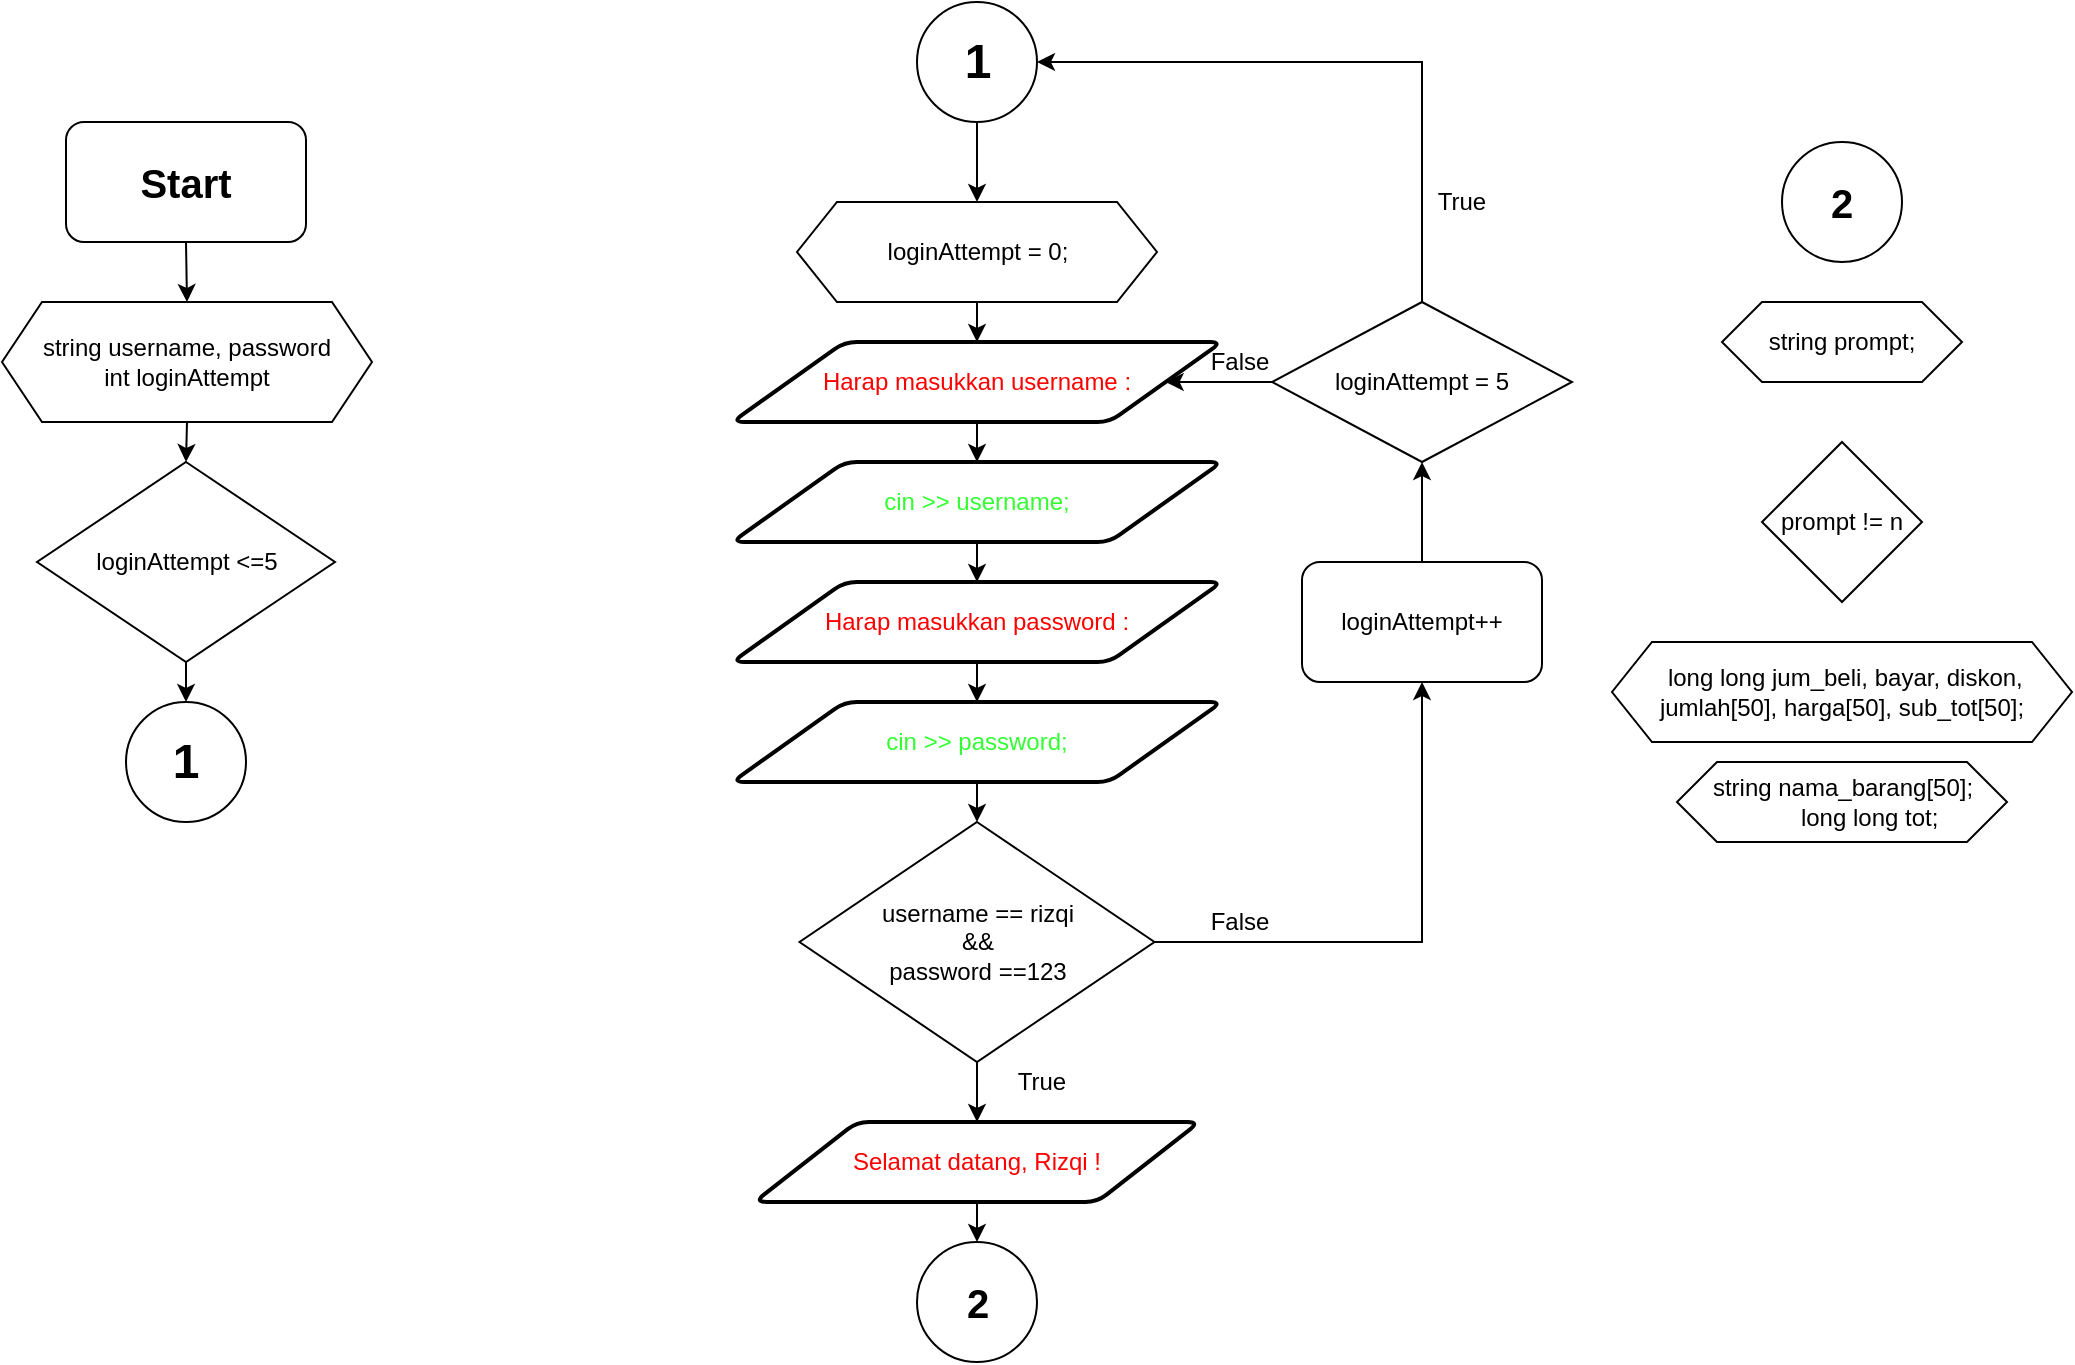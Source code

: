 <mxfile version="14.1.2" type="github">
  <diagram id="VfqWdmrUvwHAs4061OCg" name="Page-1">
    <mxGraphModel dx="1099" dy="1738" grid="1" gridSize="10" guides="1" tooltips="1" connect="1" arrows="1" fold="1" page="1" pageScale="1" pageWidth="850" pageHeight="1100" math="0" shadow="0">
      <root>
        <mxCell id="0" />
        <mxCell id="1" parent="0" />
        <mxCell id="EDQNq00aGLGoHW4VI6uu-7" style="edgeStyle=orthogonalEdgeStyle;rounded=0;orthogonalLoop=1;jettySize=auto;html=1;exitX=0.5;exitY=1;exitDx=0;exitDy=0;entryX=0.5;entryY=0;entryDx=0;entryDy=0;" parent="1" source="EDQNq00aGLGoHW4VI6uu-1" target="EDQNq00aGLGoHW4VI6uu-3" edge="1">
          <mxGeometry relative="1" as="geometry" />
        </mxCell>
        <mxCell id="EDQNq00aGLGoHW4VI6uu-1" value="&lt;b&gt;&lt;font style=&quot;font-size: 20px&quot;&gt;Start&lt;/font&gt;&lt;/b&gt;" style="rounded=1;whiteSpace=wrap;html=1;" parent="1" vertex="1">
          <mxGeometry x="92" y="40" width="120" height="60" as="geometry" />
        </mxCell>
        <mxCell id="EDQNq00aGLGoHW4VI6uu-8" style="edgeStyle=orthogonalEdgeStyle;rounded=0;orthogonalLoop=1;jettySize=auto;html=1;exitX=0.5;exitY=1;exitDx=0;exitDy=0;entryX=0.5;entryY=0;entryDx=0;entryDy=0;" parent="1" source="EDQNq00aGLGoHW4VI6uu-3" target="EDQNq00aGLGoHW4VI6uu-4" edge="1">
          <mxGeometry relative="1" as="geometry" />
        </mxCell>
        <mxCell id="EDQNq00aGLGoHW4VI6uu-3" value="&lt;div&gt;string username, password&lt;/div&gt;&lt;div&gt;int loginAttempt&lt;br&gt;&lt;/div&gt;" style="shape=hexagon;perimeter=hexagonPerimeter2;whiteSpace=wrap;html=1;fixedSize=1;" parent="1" vertex="1">
          <mxGeometry x="60" y="130" width="185" height="60" as="geometry" />
        </mxCell>
        <mxCell id="EDQNq00aGLGoHW4VI6uu-9" style="edgeStyle=orthogonalEdgeStyle;rounded=0;orthogonalLoop=1;jettySize=auto;html=1;exitX=0.5;exitY=1;exitDx=0;exitDy=0;entryX=0.5;entryY=0;entryDx=0;entryDy=0;entryPerimeter=0;" parent="1" source="EDQNq00aGLGoHW4VI6uu-4" edge="1">
          <mxGeometry relative="1" as="geometry">
            <mxPoint x="152" y="330" as="targetPoint" />
          </mxGeometry>
        </mxCell>
        <mxCell id="EDQNq00aGLGoHW4VI6uu-4" value="loginAttempt &amp;lt;=5" style="rhombus;whiteSpace=wrap;html=1;" parent="1" vertex="1">
          <mxGeometry x="77.5" y="210" width="149" height="100" as="geometry" />
        </mxCell>
        <mxCell id="EDQNq00aGLGoHW4VI6uu-10" value="&lt;b&gt;&lt;font style=&quot;font-size: 24px&quot;&gt;1&lt;/font&gt;&lt;/b&gt;" style="ellipse;whiteSpace=wrap;html=1;aspect=fixed;" parent="1" vertex="1">
          <mxGeometry x="122" y="330" width="60" height="60" as="geometry" />
        </mxCell>
        <mxCell id="EDQNq00aGLGoHW4VI6uu-18" style="edgeStyle=orthogonalEdgeStyle;rounded=0;orthogonalLoop=1;jettySize=auto;html=1;exitX=0.5;exitY=1;exitDx=0;exitDy=0;entryX=0.5;entryY=0;entryDx=0;entryDy=0;" parent="1" source="EDQNq00aGLGoHW4VI6uu-11" target="EDQNq00aGLGoHW4VI6uu-13" edge="1">
          <mxGeometry relative="1" as="geometry" />
        </mxCell>
        <mxCell id="EDQNq00aGLGoHW4VI6uu-11" value="&lt;font color=&quot;#FF0000&quot;&gt;Harap masukkan username :&lt;/font&gt;" style="shape=parallelogram;html=1;strokeWidth=2;perimeter=parallelogramPerimeter;whiteSpace=wrap;rounded=1;arcSize=12;size=0.23;" parent="1" vertex="1">
          <mxGeometry x="425" y="150" width="245" height="40" as="geometry" />
        </mxCell>
        <mxCell id="EDQNq00aGLGoHW4VI6uu-19" style="edgeStyle=orthogonalEdgeStyle;rounded=0;orthogonalLoop=1;jettySize=auto;html=1;exitX=0.5;exitY=1;exitDx=0;exitDy=0;entryX=0.5;entryY=0;entryDx=0;entryDy=0;" parent="1" source="EDQNq00aGLGoHW4VI6uu-13" target="EDQNq00aGLGoHW4VI6uu-14" edge="1">
          <mxGeometry relative="1" as="geometry" />
        </mxCell>
        <mxCell id="EDQNq00aGLGoHW4VI6uu-13" value="&lt;font color=&quot;#33FF33&quot;&gt;cin &amp;gt;&amp;gt; username;&lt;/font&gt;" style="shape=parallelogram;html=1;strokeWidth=2;perimeter=parallelogramPerimeter;whiteSpace=wrap;rounded=1;arcSize=12;size=0.23;" parent="1" vertex="1">
          <mxGeometry x="425" y="210" width="245" height="40" as="geometry" />
        </mxCell>
        <mxCell id="EDQNq00aGLGoHW4VI6uu-20" style="edgeStyle=orthogonalEdgeStyle;rounded=0;orthogonalLoop=1;jettySize=auto;html=1;exitX=0.5;exitY=1;exitDx=0;exitDy=0;entryX=0.5;entryY=0;entryDx=0;entryDy=0;" parent="1" source="EDQNq00aGLGoHW4VI6uu-14" target="EDQNq00aGLGoHW4VI6uu-15" edge="1">
          <mxGeometry relative="1" as="geometry" />
        </mxCell>
        <mxCell id="EDQNq00aGLGoHW4VI6uu-14" value="&lt;font color=&quot;#FF0000&quot;&gt;Harap masukkan password :&lt;/font&gt;" style="shape=parallelogram;html=1;strokeWidth=2;perimeter=parallelogramPerimeter;whiteSpace=wrap;rounded=1;arcSize=12;size=0.23;" parent="1" vertex="1">
          <mxGeometry x="425" y="270" width="245" height="40" as="geometry" />
        </mxCell>
        <mxCell id="EDQNq00aGLGoHW4VI6uu-21" style="edgeStyle=orthogonalEdgeStyle;rounded=0;orthogonalLoop=1;jettySize=auto;html=1;exitX=0.5;exitY=1;exitDx=0;exitDy=0;entryX=0.5;entryY=0;entryDx=0;entryDy=0;" parent="1" source="EDQNq00aGLGoHW4VI6uu-15" target="EDQNq00aGLGoHW4VI6uu-16" edge="1">
          <mxGeometry relative="1" as="geometry" />
        </mxCell>
        <mxCell id="EDQNq00aGLGoHW4VI6uu-15" value="&lt;font color=&quot;#33FF33&quot;&gt;cin &amp;gt;&amp;gt; password;&lt;/font&gt;" style="shape=parallelogram;html=1;strokeWidth=2;perimeter=parallelogramPerimeter;whiteSpace=wrap;rounded=1;arcSize=12;size=0.23;" parent="1" vertex="1">
          <mxGeometry x="425" y="330" width="245" height="40" as="geometry" />
        </mxCell>
        <mxCell id="EDQNq00aGLGoHW4VI6uu-26" style="edgeStyle=orthogonalEdgeStyle;rounded=0;orthogonalLoop=1;jettySize=auto;html=1;exitX=0.5;exitY=1;exitDx=0;exitDy=0;entryX=0.5;entryY=0;entryDx=0;entryDy=0;" parent="1" source="EDQNq00aGLGoHW4VI6uu-16" target="EDQNq00aGLGoHW4VI6uu-22" edge="1">
          <mxGeometry relative="1" as="geometry" />
        </mxCell>
        <mxCell id="wHnIzs5yVhszRaqoL5yv-6" style="edgeStyle=orthogonalEdgeStyle;rounded=0;orthogonalLoop=1;jettySize=auto;html=1;exitX=1;exitY=0.5;exitDx=0;exitDy=0;" edge="1" parent="1" source="EDQNq00aGLGoHW4VI6uu-16" target="wHnIzs5yVhszRaqoL5yv-5">
          <mxGeometry relative="1" as="geometry" />
        </mxCell>
        <mxCell id="EDQNq00aGLGoHW4VI6uu-16" value="&lt;div&gt;username == rizqi &lt;br&gt;&lt;/div&gt;&lt;div&gt;&amp;amp;&amp;amp;&lt;/div&gt;&lt;div&gt; password ==123&lt;/div&gt;" style="rhombus;whiteSpace=wrap;html=1;" parent="1" vertex="1">
          <mxGeometry x="458.75" y="390" width="177.5" height="120" as="geometry" />
        </mxCell>
        <mxCell id="EDQNq00aGLGoHW4VI6uu-29" style="edgeStyle=orthogonalEdgeStyle;rounded=0;orthogonalLoop=1;jettySize=auto;html=1;exitX=0.5;exitY=1;exitDx=0;exitDy=0;entryX=0.5;entryY=0;entryDx=0;entryDy=0;" parent="1" source="EDQNq00aGLGoHW4VI6uu-22" target="EDQNq00aGLGoHW4VI6uu-28" edge="1">
          <mxGeometry relative="1" as="geometry" />
        </mxCell>
        <mxCell id="EDQNq00aGLGoHW4VI6uu-22" value="&lt;font color=&quot;#FF0000&quot;&gt;Selamat datang, Rizqi !&lt;br&gt;&lt;/font&gt;" style="shape=parallelogram;html=1;strokeWidth=2;perimeter=parallelogramPerimeter;whiteSpace=wrap;rounded=1;arcSize=12;size=0.23;" parent="1" vertex="1">
          <mxGeometry x="436.25" y="540" width="222.5" height="40" as="geometry" />
        </mxCell>
        <mxCell id="wHnIzs5yVhszRaqoL5yv-8" style="edgeStyle=orthogonalEdgeStyle;rounded=0;orthogonalLoop=1;jettySize=auto;html=1;exitX=0.5;exitY=1;exitDx=0;exitDy=0;" edge="1" parent="1" source="EDQNq00aGLGoHW4VI6uu-23" target="wHnIzs5yVhszRaqoL5yv-1">
          <mxGeometry relative="1" as="geometry" />
        </mxCell>
        <mxCell id="EDQNq00aGLGoHW4VI6uu-23" value="&lt;b&gt;&lt;font style=&quot;font-size: 24px&quot;&gt;1&lt;/font&gt;&lt;/b&gt;" style="ellipse;whiteSpace=wrap;html=1;aspect=fixed;" parent="1" vertex="1">
          <mxGeometry x="517.5" y="-20" width="60" height="60" as="geometry" />
        </mxCell>
        <mxCell id="EDQNq00aGLGoHW4VI6uu-28" value="&lt;b&gt;&lt;font style=&quot;font-size: 20px&quot;&gt;2&lt;/font&gt;&lt;/b&gt;" style="ellipse;whiteSpace=wrap;html=1;aspect=fixed;" parent="1" vertex="1">
          <mxGeometry x="517.5" y="600" width="60" height="60" as="geometry" />
        </mxCell>
        <mxCell id="EDQNq00aGLGoHW4VI6uu-30" value="&lt;b&gt;&lt;font style=&quot;font-size: 20px&quot;&gt;2&lt;/font&gt;&lt;/b&gt;" style="ellipse;whiteSpace=wrap;html=1;aspect=fixed;" parent="1" vertex="1">
          <mxGeometry x="950" y="50" width="60" height="60" as="geometry" />
        </mxCell>
        <mxCell id="EDQNq00aGLGoHW4VI6uu-32" value="string prompt;" style="shape=hexagon;perimeter=hexagonPerimeter2;whiteSpace=wrap;html=1;fixedSize=1;" parent="1" vertex="1">
          <mxGeometry x="920" y="130" width="120" height="40" as="geometry" />
        </mxCell>
        <mxCell id="EDQNq00aGLGoHW4VI6uu-33" value="prompt != n" style="rhombus;whiteSpace=wrap;html=1;" parent="1" vertex="1">
          <mxGeometry x="940" y="200" width="80" height="80" as="geometry" />
        </mxCell>
        <mxCell id="EDQNq00aGLGoHW4VI6uu-34" value="&amp;nbsp;long long jum_beli, bayar, diskon, jumlah[50], harga[50], sub_tot[50];" style="shape=hexagon;perimeter=hexagonPerimeter2;whiteSpace=wrap;html=1;fixedSize=1;" parent="1" vertex="1">
          <mxGeometry x="865" y="300" width="230" height="50" as="geometry" />
        </mxCell>
        <mxCell id="EDQNq00aGLGoHW4VI6uu-35" value="string nama_barang[50];&lt;br&gt;&amp;nbsp;&amp;nbsp;&amp;nbsp;&amp;nbsp;&amp;nbsp;&amp;nbsp;&amp;nbsp; long long tot;" style="shape=hexagon;perimeter=hexagonPerimeter2;whiteSpace=wrap;html=1;fixedSize=1;" parent="1" vertex="1">
          <mxGeometry x="897.5" y="360" width="165" height="40" as="geometry" />
        </mxCell>
        <mxCell id="EDQNq00aGLGoHW4VI6uu-36" value="False" style="text;html=1;strokeColor=none;fillColor=none;align=center;verticalAlign=middle;whiteSpace=wrap;rounded=0;" parent="1" vertex="1">
          <mxGeometry x="658.75" y="430" width="40" height="20" as="geometry" />
        </mxCell>
        <mxCell id="EDQNq00aGLGoHW4VI6uu-37" value="True" style="text;html=1;strokeColor=none;fillColor=none;align=center;verticalAlign=middle;whiteSpace=wrap;rounded=0;" parent="1" vertex="1">
          <mxGeometry x="560" y="510" width="40" height="20" as="geometry" />
        </mxCell>
        <mxCell id="wHnIzs5yVhszRaqoL5yv-2" style="edgeStyle=orthogonalEdgeStyle;rounded=0;orthogonalLoop=1;jettySize=auto;html=1;exitX=0.5;exitY=1;exitDx=0;exitDy=0;entryX=0.5;entryY=0;entryDx=0;entryDy=0;" edge="1" parent="1" source="wHnIzs5yVhszRaqoL5yv-1" target="EDQNq00aGLGoHW4VI6uu-11">
          <mxGeometry relative="1" as="geometry" />
        </mxCell>
        <mxCell id="wHnIzs5yVhszRaqoL5yv-1" value="loginAttempt = 0;" style="shape=hexagon;perimeter=hexagonPerimeter2;whiteSpace=wrap;html=1;fixedSize=1;" vertex="1" parent="1">
          <mxGeometry x="457.5" y="80" width="180" height="50" as="geometry" />
        </mxCell>
        <mxCell id="wHnIzs5yVhszRaqoL5yv-13" value="" style="edgeStyle=orthogonalEdgeStyle;rounded=0;orthogonalLoop=1;jettySize=auto;html=1;" edge="1" parent="1" source="wHnIzs5yVhszRaqoL5yv-5" target="wHnIzs5yVhszRaqoL5yv-10">
          <mxGeometry relative="1" as="geometry" />
        </mxCell>
        <mxCell id="wHnIzs5yVhszRaqoL5yv-5" value="loginAttempt++" style="rounded=1;whiteSpace=wrap;html=1;" vertex="1" parent="1">
          <mxGeometry x="710" y="260" width="120" height="60" as="geometry" />
        </mxCell>
        <mxCell id="wHnIzs5yVhszRaqoL5yv-11" style="edgeStyle=orthogonalEdgeStyle;rounded=0;orthogonalLoop=1;jettySize=auto;html=1;exitX=0.5;exitY=0;exitDx=0;exitDy=0;entryX=1;entryY=0.5;entryDx=0;entryDy=0;" edge="1" parent="1" source="wHnIzs5yVhszRaqoL5yv-10" target="EDQNq00aGLGoHW4VI6uu-23">
          <mxGeometry relative="1" as="geometry" />
        </mxCell>
        <mxCell id="wHnIzs5yVhszRaqoL5yv-12" style="edgeStyle=orthogonalEdgeStyle;rounded=0;orthogonalLoop=1;jettySize=auto;html=1;exitX=0;exitY=0.5;exitDx=0;exitDy=0;" edge="1" parent="1" source="wHnIzs5yVhszRaqoL5yv-10" target="EDQNq00aGLGoHW4VI6uu-11">
          <mxGeometry relative="1" as="geometry" />
        </mxCell>
        <mxCell id="wHnIzs5yVhszRaqoL5yv-10" value="loginAttempt = 5" style="rhombus;whiteSpace=wrap;html=1;" vertex="1" parent="1">
          <mxGeometry x="695" y="130" width="150" height="80" as="geometry" />
        </mxCell>
        <mxCell id="wHnIzs5yVhszRaqoL5yv-14" value="True" style="text;html=1;strokeColor=none;fillColor=none;align=center;verticalAlign=middle;whiteSpace=wrap;rounded=0;" vertex="1" parent="1">
          <mxGeometry x="770" y="70" width="40" height="20" as="geometry" />
        </mxCell>
        <mxCell id="wHnIzs5yVhszRaqoL5yv-15" value="False" style="text;html=1;strokeColor=none;fillColor=none;align=center;verticalAlign=middle;whiteSpace=wrap;rounded=0;" vertex="1" parent="1">
          <mxGeometry x="658.75" y="150" width="40" height="20" as="geometry" />
        </mxCell>
      </root>
    </mxGraphModel>
  </diagram>
</mxfile>
